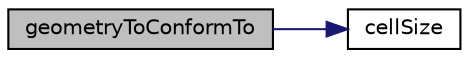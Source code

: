 digraph "geometryToConformTo"
{
  bgcolor="transparent";
  edge [fontname="Helvetica",fontsize="10",labelfontname="Helvetica",labelfontsize="10"];
  node [fontname="Helvetica",fontsize="10",shape=record];
  rankdir="LR";
  Node8 [label="geometryToConformTo",height=0.2,width=0.4,color="black", fillcolor="grey75", style="filled", fontcolor="black"];
  Node8 -> Node9 [color="midnightblue",fontsize="10",style="solid",fontname="Helvetica"];
  Node9 [label="cellSize",height=0.2,width=0.4,color="black",URL="$a32469.html#af11777a36c0022259fe12fdc8f8c6d78"];
}
